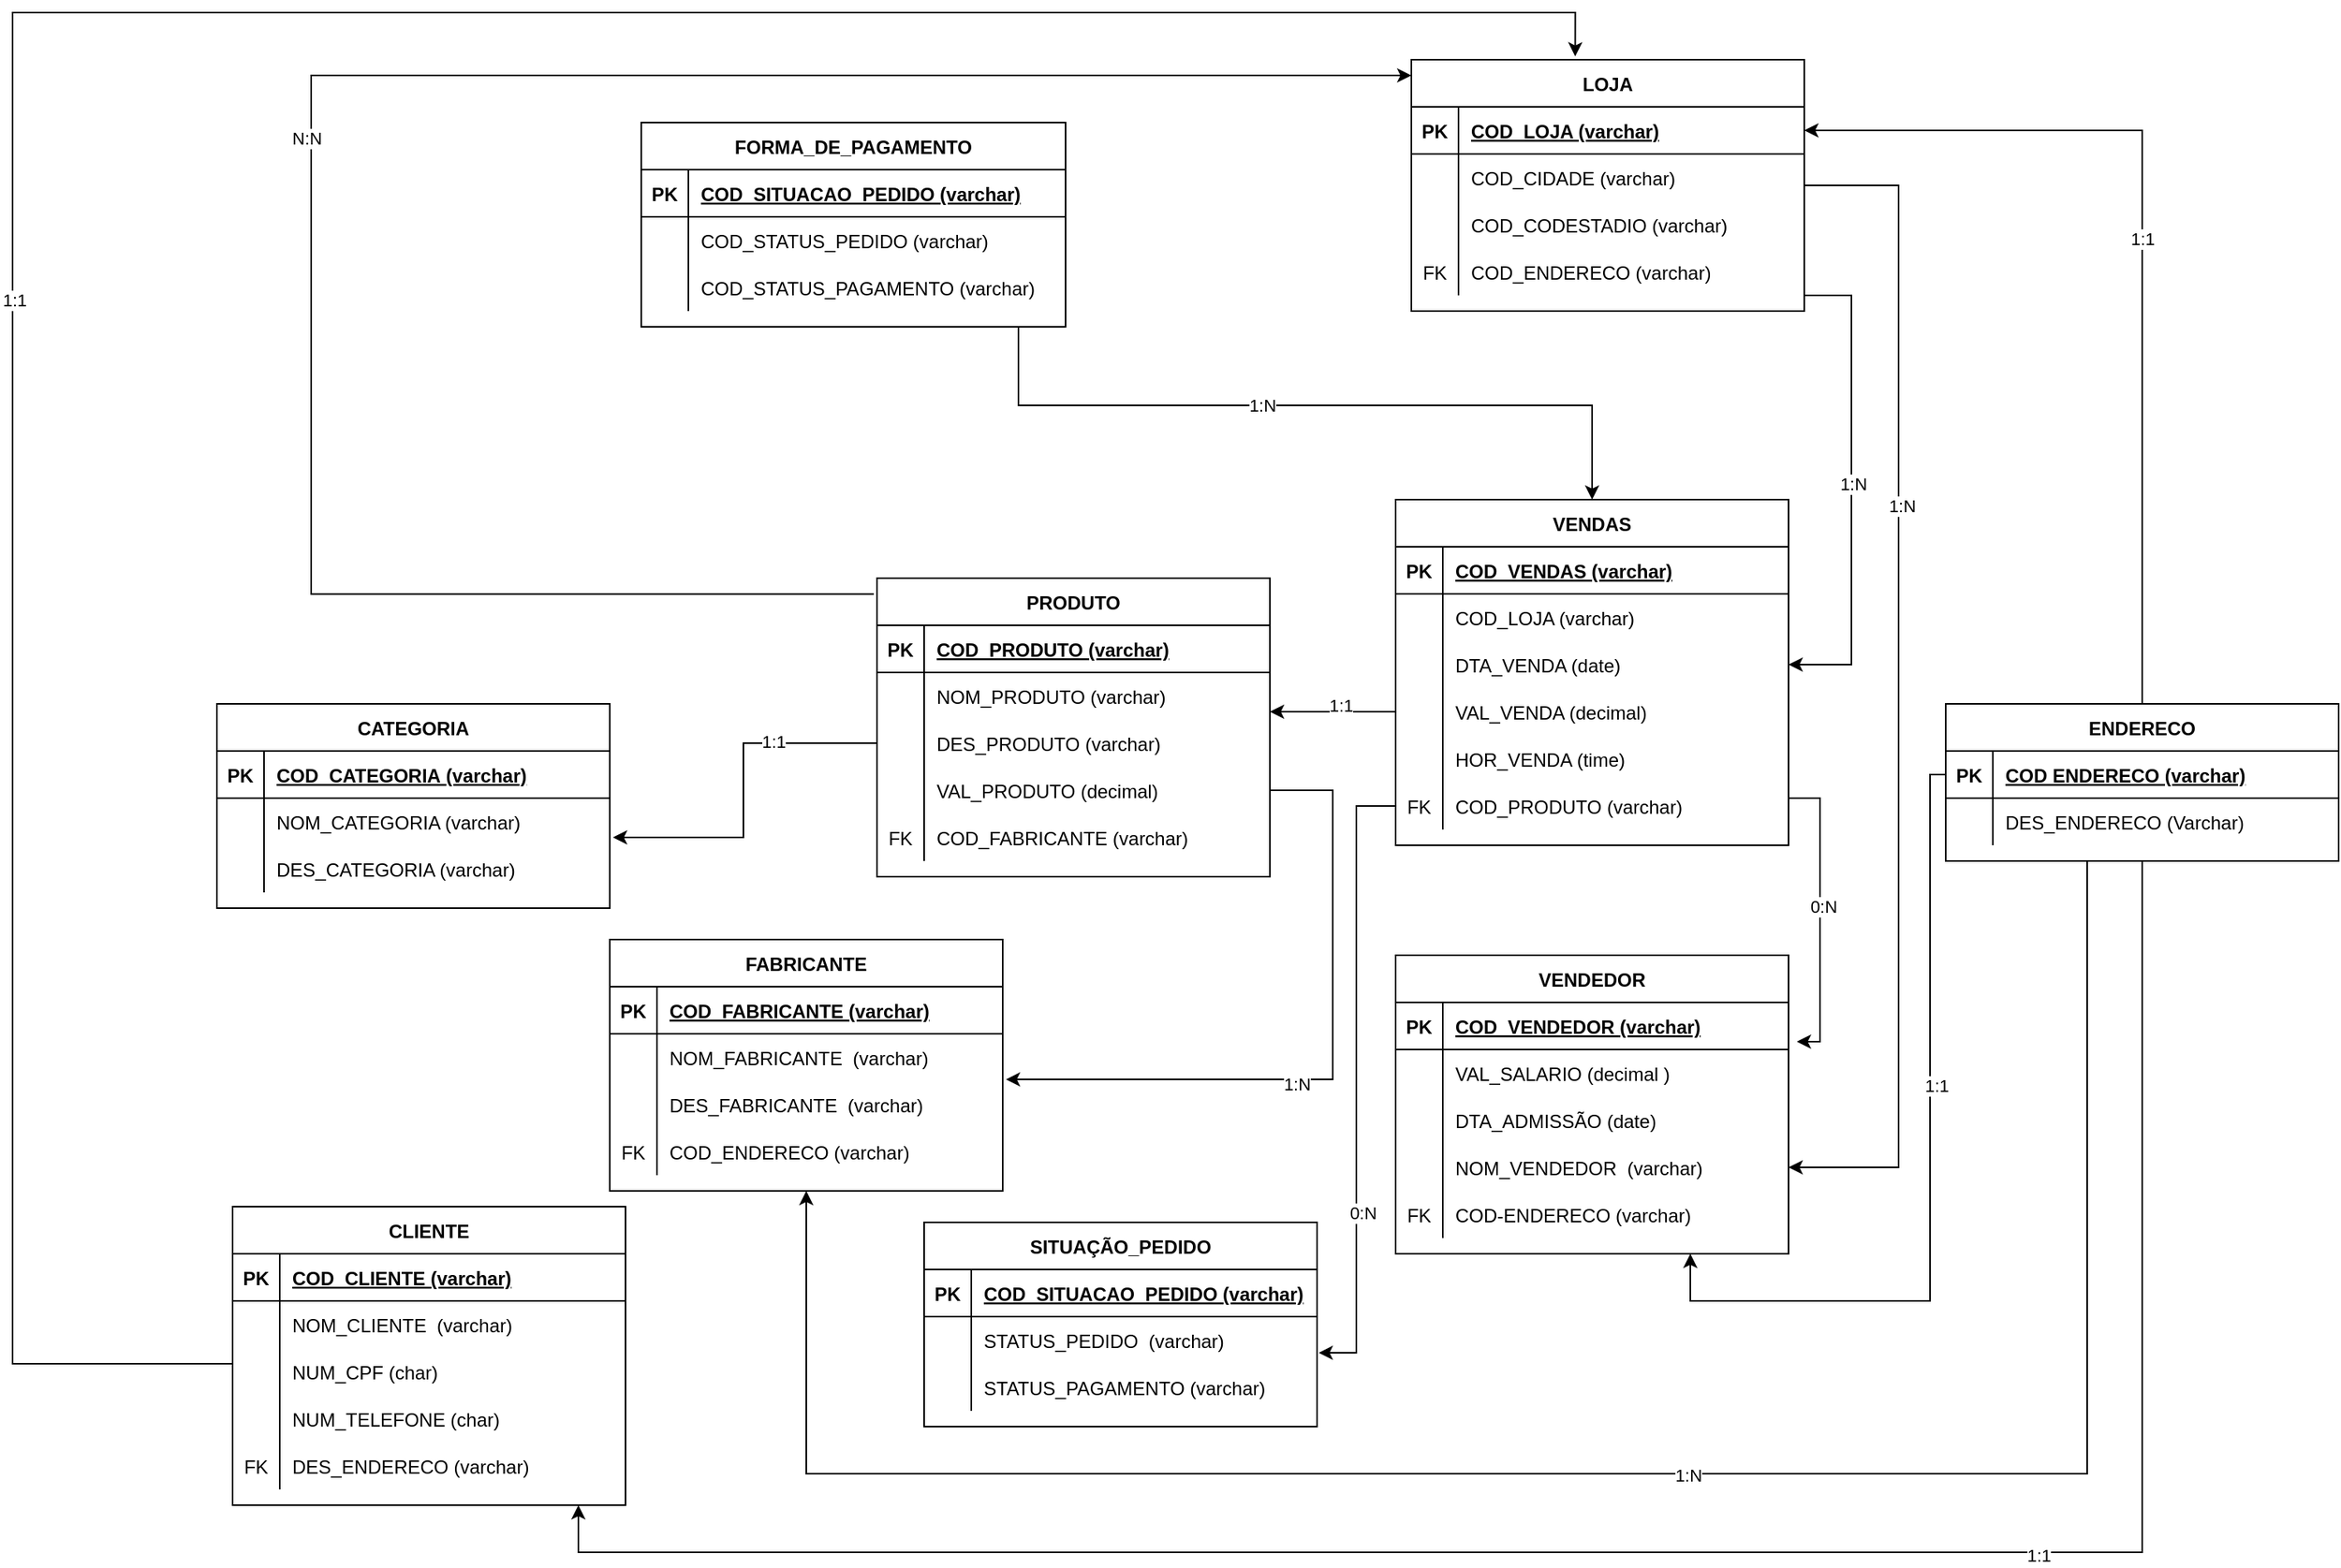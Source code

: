 <mxfile version="22.0.0" type="github">
  <diagram name="Página-1" id="IP8s__zjZR51yGOYzTR5">
    <mxGraphModel dx="2812" dy="1835" grid="1" gridSize="10" guides="1" tooltips="1" connect="1" arrows="1" fold="1" page="1" pageScale="1" pageWidth="827" pageHeight="1169" math="0" shadow="0">
      <root>
        <mxCell id="0" />
        <mxCell id="1" parent="0" />
        <mxCell id="CcySGH-5wqvDq9t2JAq3-1" value="LOJA" style="shape=table;startSize=30;container=1;collapsible=1;childLayout=tableLayout;fixedRows=1;rowLines=0;fontStyle=1;align=center;resizeLast=1;" vertex="1" parent="1">
          <mxGeometry x="450" y="120" width="250" height="160" as="geometry" />
        </mxCell>
        <mxCell id="CcySGH-5wqvDq9t2JAq3-2" value="" style="shape=partialRectangle;collapsible=0;dropTarget=0;pointerEvents=0;fillColor=none;points=[[0,0.5],[1,0.5]];portConstraint=eastwest;top=0;left=0;right=0;bottom=1;" vertex="1" parent="CcySGH-5wqvDq9t2JAq3-1">
          <mxGeometry y="30" width="250" height="30" as="geometry" />
        </mxCell>
        <mxCell id="CcySGH-5wqvDq9t2JAq3-3" value="PK" style="shape=partialRectangle;overflow=hidden;connectable=0;fillColor=none;top=0;left=0;bottom=0;right=0;fontStyle=1;" vertex="1" parent="CcySGH-5wqvDq9t2JAq3-2">
          <mxGeometry width="30" height="30" as="geometry">
            <mxRectangle width="30" height="30" as="alternateBounds" />
          </mxGeometry>
        </mxCell>
        <mxCell id="CcySGH-5wqvDq9t2JAq3-4" value="COD_LOJA (varchar)" style="shape=partialRectangle;overflow=hidden;connectable=0;fillColor=none;top=0;left=0;bottom=0;right=0;align=left;spacingLeft=6;fontStyle=5;" vertex="1" parent="CcySGH-5wqvDq9t2JAq3-2">
          <mxGeometry x="30" width="220" height="30" as="geometry">
            <mxRectangle width="220" height="30" as="alternateBounds" />
          </mxGeometry>
        </mxCell>
        <mxCell id="CcySGH-5wqvDq9t2JAq3-5" value="" style="shape=partialRectangle;collapsible=0;dropTarget=0;pointerEvents=0;fillColor=none;points=[[0,0.5],[1,0.5]];portConstraint=eastwest;top=0;left=0;right=0;bottom=0;" vertex="1" parent="CcySGH-5wqvDq9t2JAq3-1">
          <mxGeometry y="60" width="250" height="30" as="geometry" />
        </mxCell>
        <mxCell id="CcySGH-5wqvDq9t2JAq3-6" value="" style="shape=partialRectangle;overflow=hidden;connectable=0;fillColor=none;top=0;left=0;bottom=0;right=0;" vertex="1" parent="CcySGH-5wqvDq9t2JAq3-5">
          <mxGeometry width="30" height="30" as="geometry">
            <mxRectangle width="30" height="30" as="alternateBounds" />
          </mxGeometry>
        </mxCell>
        <mxCell id="CcySGH-5wqvDq9t2JAq3-7" value="COD_CIDADE (varchar)" style="shape=partialRectangle;overflow=hidden;connectable=0;fillColor=none;top=0;left=0;bottom=0;right=0;align=left;spacingLeft=6;" vertex="1" parent="CcySGH-5wqvDq9t2JAq3-5">
          <mxGeometry x="30" width="220" height="30" as="geometry">
            <mxRectangle width="220" height="30" as="alternateBounds" />
          </mxGeometry>
        </mxCell>
        <mxCell id="CcySGH-5wqvDq9t2JAq3-8" value="" style="shape=partialRectangle;collapsible=0;dropTarget=0;pointerEvents=0;fillColor=none;points=[[0,0.5],[1,0.5]];portConstraint=eastwest;top=0;left=0;right=0;bottom=0;" vertex="1" parent="CcySGH-5wqvDq9t2JAq3-1">
          <mxGeometry y="90" width="250" height="30" as="geometry" />
        </mxCell>
        <mxCell id="CcySGH-5wqvDq9t2JAq3-9" value="" style="shape=partialRectangle;overflow=hidden;connectable=0;fillColor=none;top=0;left=0;bottom=0;right=0;" vertex="1" parent="CcySGH-5wqvDq9t2JAq3-8">
          <mxGeometry width="30" height="30" as="geometry">
            <mxRectangle width="30" height="30" as="alternateBounds" />
          </mxGeometry>
        </mxCell>
        <mxCell id="CcySGH-5wqvDq9t2JAq3-10" value="COD_CODESTADIO (varchar)" style="shape=partialRectangle;overflow=hidden;connectable=0;fillColor=none;top=0;left=0;bottom=0;right=0;align=left;spacingLeft=6;" vertex="1" parent="CcySGH-5wqvDq9t2JAq3-8">
          <mxGeometry x="30" width="220" height="30" as="geometry">
            <mxRectangle width="220" height="30" as="alternateBounds" />
          </mxGeometry>
        </mxCell>
        <mxCell id="CcySGH-5wqvDq9t2JAq3-11" value="" style="shape=partialRectangle;collapsible=0;dropTarget=0;pointerEvents=0;fillColor=none;points=[[0,0.5],[1,0.5]];portConstraint=eastwest;top=0;left=0;right=0;bottom=0;" vertex="1" parent="CcySGH-5wqvDq9t2JAq3-1">
          <mxGeometry y="120" width="250" height="30" as="geometry" />
        </mxCell>
        <mxCell id="CcySGH-5wqvDq9t2JAq3-12" value="FK" style="shape=partialRectangle;overflow=hidden;connectable=0;fillColor=none;top=0;left=0;bottom=0;right=0;" vertex="1" parent="CcySGH-5wqvDq9t2JAq3-11">
          <mxGeometry width="30" height="30" as="geometry">
            <mxRectangle width="30" height="30" as="alternateBounds" />
          </mxGeometry>
        </mxCell>
        <mxCell id="CcySGH-5wqvDq9t2JAq3-13" value="COD_ENDERECO (varchar)" style="shape=partialRectangle;overflow=hidden;connectable=0;fillColor=none;top=0;left=0;bottom=0;right=0;align=left;spacingLeft=6;" vertex="1" parent="CcySGH-5wqvDq9t2JAq3-11">
          <mxGeometry x="30" width="220" height="30" as="geometry">
            <mxRectangle width="220" height="30" as="alternateBounds" />
          </mxGeometry>
        </mxCell>
        <mxCell id="CcySGH-5wqvDq9t2JAq3-14" value="VENDAS" style="shape=table;startSize=30;container=1;collapsible=1;childLayout=tableLayout;fixedRows=1;rowLines=0;fontStyle=1;align=center;resizeLast=1;" vertex="1" parent="1">
          <mxGeometry x="440" y="400" width="250" height="220" as="geometry" />
        </mxCell>
        <mxCell id="CcySGH-5wqvDq9t2JAq3-15" value="" style="shape=partialRectangle;collapsible=0;dropTarget=0;pointerEvents=0;fillColor=none;points=[[0,0.5],[1,0.5]];portConstraint=eastwest;top=0;left=0;right=0;bottom=1;" vertex="1" parent="CcySGH-5wqvDq9t2JAq3-14">
          <mxGeometry y="30" width="250" height="30" as="geometry" />
        </mxCell>
        <mxCell id="CcySGH-5wqvDq9t2JAq3-16" value="PK" style="shape=partialRectangle;overflow=hidden;connectable=0;fillColor=none;top=0;left=0;bottom=0;right=0;fontStyle=1;" vertex="1" parent="CcySGH-5wqvDq9t2JAq3-15">
          <mxGeometry width="30" height="30" as="geometry">
            <mxRectangle width="30" height="30" as="alternateBounds" />
          </mxGeometry>
        </mxCell>
        <mxCell id="CcySGH-5wqvDq9t2JAq3-17" value="COD_VENDAS (varchar)" style="shape=partialRectangle;overflow=hidden;connectable=0;fillColor=none;top=0;left=0;bottom=0;right=0;align=left;spacingLeft=6;fontStyle=5;" vertex="1" parent="CcySGH-5wqvDq9t2JAq3-15">
          <mxGeometry x="30" width="220" height="30" as="geometry">
            <mxRectangle width="220" height="30" as="alternateBounds" />
          </mxGeometry>
        </mxCell>
        <mxCell id="CcySGH-5wqvDq9t2JAq3-18" value="" style="shape=partialRectangle;collapsible=0;dropTarget=0;pointerEvents=0;fillColor=none;points=[[0,0.5],[1,0.5]];portConstraint=eastwest;top=0;left=0;right=0;bottom=0;" vertex="1" parent="CcySGH-5wqvDq9t2JAq3-14">
          <mxGeometry y="60" width="250" height="30" as="geometry" />
        </mxCell>
        <mxCell id="CcySGH-5wqvDq9t2JAq3-19" value="" style="shape=partialRectangle;overflow=hidden;connectable=0;fillColor=none;top=0;left=0;bottom=0;right=0;" vertex="1" parent="CcySGH-5wqvDq9t2JAq3-18">
          <mxGeometry width="30" height="30" as="geometry">
            <mxRectangle width="30" height="30" as="alternateBounds" />
          </mxGeometry>
        </mxCell>
        <mxCell id="CcySGH-5wqvDq9t2JAq3-20" value="COD_LOJA (varchar)" style="shape=partialRectangle;overflow=hidden;connectable=0;fillColor=none;top=0;left=0;bottom=0;right=0;align=left;spacingLeft=6;" vertex="1" parent="CcySGH-5wqvDq9t2JAq3-18">
          <mxGeometry x="30" width="220" height="30" as="geometry">
            <mxRectangle width="220" height="30" as="alternateBounds" />
          </mxGeometry>
        </mxCell>
        <mxCell id="CcySGH-5wqvDq9t2JAq3-21" value="" style="shape=partialRectangle;collapsible=0;dropTarget=0;pointerEvents=0;fillColor=none;points=[[0,0.5],[1,0.5]];portConstraint=eastwest;top=0;left=0;right=0;bottom=0;" vertex="1" parent="CcySGH-5wqvDq9t2JAq3-14">
          <mxGeometry y="90" width="250" height="30" as="geometry" />
        </mxCell>
        <mxCell id="CcySGH-5wqvDq9t2JAq3-22" value="" style="shape=partialRectangle;overflow=hidden;connectable=0;fillColor=none;top=0;left=0;bottom=0;right=0;" vertex="1" parent="CcySGH-5wqvDq9t2JAq3-21">
          <mxGeometry width="30" height="30" as="geometry">
            <mxRectangle width="30" height="30" as="alternateBounds" />
          </mxGeometry>
        </mxCell>
        <mxCell id="CcySGH-5wqvDq9t2JAq3-23" value="DTA_VENDA (date)" style="shape=partialRectangle;overflow=hidden;connectable=0;fillColor=none;top=0;left=0;bottom=0;right=0;align=left;spacingLeft=6;" vertex="1" parent="CcySGH-5wqvDq9t2JAq3-21">
          <mxGeometry x="30" width="220" height="30" as="geometry">
            <mxRectangle width="220" height="30" as="alternateBounds" />
          </mxGeometry>
        </mxCell>
        <mxCell id="CcySGH-5wqvDq9t2JAq3-24" value="" style="shape=partialRectangle;collapsible=0;dropTarget=0;pointerEvents=0;fillColor=none;points=[[0,0.5],[1,0.5]];portConstraint=eastwest;top=0;left=0;right=0;bottom=0;" vertex="1" parent="CcySGH-5wqvDq9t2JAq3-14">
          <mxGeometry y="120" width="250" height="30" as="geometry" />
        </mxCell>
        <mxCell id="CcySGH-5wqvDq9t2JAq3-25" value="" style="shape=partialRectangle;overflow=hidden;connectable=0;fillColor=none;top=0;left=0;bottom=0;right=0;" vertex="1" parent="CcySGH-5wqvDq9t2JAq3-24">
          <mxGeometry width="30" height="30" as="geometry">
            <mxRectangle width="30" height="30" as="alternateBounds" />
          </mxGeometry>
        </mxCell>
        <mxCell id="CcySGH-5wqvDq9t2JAq3-26" value="VAL_VENDA (decimal)" style="shape=partialRectangle;overflow=hidden;connectable=0;fillColor=none;top=0;left=0;bottom=0;right=0;align=left;spacingLeft=6;" vertex="1" parent="CcySGH-5wqvDq9t2JAq3-24">
          <mxGeometry x="30" width="220" height="30" as="geometry">
            <mxRectangle width="220" height="30" as="alternateBounds" />
          </mxGeometry>
        </mxCell>
        <mxCell id="CcySGH-5wqvDq9t2JAq3-27" value="" style="shape=partialRectangle;collapsible=0;dropTarget=0;pointerEvents=0;fillColor=none;points=[[0,0.5],[1,0.5]];portConstraint=eastwest;top=0;left=0;right=0;bottom=0;" vertex="1" parent="CcySGH-5wqvDq9t2JAq3-14">
          <mxGeometry y="150" width="250" height="30" as="geometry" />
        </mxCell>
        <mxCell id="CcySGH-5wqvDq9t2JAq3-28" value="" style="shape=partialRectangle;overflow=hidden;connectable=0;fillColor=none;top=0;left=0;bottom=0;right=0;" vertex="1" parent="CcySGH-5wqvDq9t2JAq3-27">
          <mxGeometry width="30" height="30" as="geometry">
            <mxRectangle width="30" height="30" as="alternateBounds" />
          </mxGeometry>
        </mxCell>
        <mxCell id="CcySGH-5wqvDq9t2JAq3-29" value="HOR_VENDA (time)" style="shape=partialRectangle;overflow=hidden;connectable=0;fillColor=none;top=0;left=0;bottom=0;right=0;align=left;spacingLeft=6;" vertex="1" parent="CcySGH-5wqvDq9t2JAq3-27">
          <mxGeometry x="30" width="220" height="30" as="geometry">
            <mxRectangle width="220" height="30" as="alternateBounds" />
          </mxGeometry>
        </mxCell>
        <mxCell id="CcySGH-5wqvDq9t2JAq3-30" value="" style="shape=partialRectangle;collapsible=0;dropTarget=0;pointerEvents=0;fillColor=none;points=[[0,0.5],[1,0.5]];portConstraint=eastwest;top=0;left=0;right=0;bottom=0;" vertex="1" parent="CcySGH-5wqvDq9t2JAq3-14">
          <mxGeometry y="180" width="250" height="30" as="geometry" />
        </mxCell>
        <mxCell id="CcySGH-5wqvDq9t2JAq3-31" value="FK" style="shape=partialRectangle;overflow=hidden;connectable=0;fillColor=none;top=0;left=0;bottom=0;right=0;" vertex="1" parent="CcySGH-5wqvDq9t2JAq3-30">
          <mxGeometry width="30" height="30" as="geometry">
            <mxRectangle width="30" height="30" as="alternateBounds" />
          </mxGeometry>
        </mxCell>
        <mxCell id="CcySGH-5wqvDq9t2JAq3-32" value="COD_PRODUTO (varchar)" style="shape=partialRectangle;overflow=hidden;connectable=0;fillColor=none;top=0;left=0;bottom=0;right=0;align=left;spacingLeft=6;" vertex="1" parent="CcySGH-5wqvDq9t2JAq3-30">
          <mxGeometry x="30" width="220" height="30" as="geometry">
            <mxRectangle width="220" height="30" as="alternateBounds" />
          </mxGeometry>
        </mxCell>
        <mxCell id="CcySGH-5wqvDq9t2JAq3-33" value="VENDEDOR" style="shape=table;startSize=30;container=1;collapsible=1;childLayout=tableLayout;fixedRows=1;rowLines=0;fontStyle=1;align=center;resizeLast=1;" vertex="1" parent="1">
          <mxGeometry x="440" y="690" width="250" height="190" as="geometry" />
        </mxCell>
        <mxCell id="CcySGH-5wqvDq9t2JAq3-34" value="" style="shape=partialRectangle;collapsible=0;dropTarget=0;pointerEvents=0;fillColor=none;points=[[0,0.5],[1,0.5]];portConstraint=eastwest;top=0;left=0;right=0;bottom=1;" vertex="1" parent="CcySGH-5wqvDq9t2JAq3-33">
          <mxGeometry y="30" width="250" height="30" as="geometry" />
        </mxCell>
        <mxCell id="CcySGH-5wqvDq9t2JAq3-35" value="PK" style="shape=partialRectangle;overflow=hidden;connectable=0;fillColor=none;top=0;left=0;bottom=0;right=0;fontStyle=1;" vertex="1" parent="CcySGH-5wqvDq9t2JAq3-34">
          <mxGeometry width="30" height="30" as="geometry">
            <mxRectangle width="30" height="30" as="alternateBounds" />
          </mxGeometry>
        </mxCell>
        <mxCell id="CcySGH-5wqvDq9t2JAq3-36" value="COD_VENDEDOR (varchar)" style="shape=partialRectangle;overflow=hidden;connectable=0;fillColor=none;top=0;left=0;bottom=0;right=0;align=left;spacingLeft=6;fontStyle=5;" vertex="1" parent="CcySGH-5wqvDq9t2JAq3-34">
          <mxGeometry x="30" width="220" height="30" as="geometry">
            <mxRectangle width="220" height="30" as="alternateBounds" />
          </mxGeometry>
        </mxCell>
        <mxCell id="CcySGH-5wqvDq9t2JAq3-37" value="" style="shape=partialRectangle;collapsible=0;dropTarget=0;pointerEvents=0;fillColor=none;points=[[0,0.5],[1,0.5]];portConstraint=eastwest;top=0;left=0;right=0;bottom=0;" vertex="1" parent="CcySGH-5wqvDq9t2JAq3-33">
          <mxGeometry y="60" width="250" height="30" as="geometry" />
        </mxCell>
        <mxCell id="CcySGH-5wqvDq9t2JAq3-38" value="" style="shape=partialRectangle;overflow=hidden;connectable=0;fillColor=none;top=0;left=0;bottom=0;right=0;" vertex="1" parent="CcySGH-5wqvDq9t2JAq3-37">
          <mxGeometry width="30" height="30" as="geometry">
            <mxRectangle width="30" height="30" as="alternateBounds" />
          </mxGeometry>
        </mxCell>
        <mxCell id="CcySGH-5wqvDq9t2JAq3-39" value="VAL_SALARIO (decimal )" style="shape=partialRectangle;overflow=hidden;connectable=0;fillColor=none;top=0;left=0;bottom=0;right=0;align=left;spacingLeft=6;" vertex="1" parent="CcySGH-5wqvDq9t2JAq3-37">
          <mxGeometry x="30" width="220" height="30" as="geometry">
            <mxRectangle width="220" height="30" as="alternateBounds" />
          </mxGeometry>
        </mxCell>
        <mxCell id="CcySGH-5wqvDq9t2JAq3-40" value="" style="shape=partialRectangle;collapsible=0;dropTarget=0;pointerEvents=0;fillColor=none;points=[[0,0.5],[1,0.5]];portConstraint=eastwest;top=0;left=0;right=0;bottom=0;" vertex="1" parent="CcySGH-5wqvDq9t2JAq3-33">
          <mxGeometry y="90" width="250" height="30" as="geometry" />
        </mxCell>
        <mxCell id="CcySGH-5wqvDq9t2JAq3-41" value="" style="shape=partialRectangle;overflow=hidden;connectable=0;fillColor=none;top=0;left=0;bottom=0;right=0;" vertex="1" parent="CcySGH-5wqvDq9t2JAq3-40">
          <mxGeometry width="30" height="30" as="geometry">
            <mxRectangle width="30" height="30" as="alternateBounds" />
          </mxGeometry>
        </mxCell>
        <mxCell id="CcySGH-5wqvDq9t2JAq3-42" value="DTA_ADMISSÃO (date)" style="shape=partialRectangle;overflow=hidden;connectable=0;fillColor=none;top=0;left=0;bottom=0;right=0;align=left;spacingLeft=6;" vertex="1" parent="CcySGH-5wqvDq9t2JAq3-40">
          <mxGeometry x="30" width="220" height="30" as="geometry">
            <mxRectangle width="220" height="30" as="alternateBounds" />
          </mxGeometry>
        </mxCell>
        <mxCell id="CcySGH-5wqvDq9t2JAq3-43" value="" style="shape=partialRectangle;collapsible=0;dropTarget=0;pointerEvents=0;fillColor=none;points=[[0,0.5],[1,0.5]];portConstraint=eastwest;top=0;left=0;right=0;bottom=0;" vertex="1" parent="CcySGH-5wqvDq9t2JAq3-33">
          <mxGeometry y="120" width="250" height="30" as="geometry" />
        </mxCell>
        <mxCell id="CcySGH-5wqvDq9t2JAq3-44" value="" style="shape=partialRectangle;overflow=hidden;connectable=0;fillColor=none;top=0;left=0;bottom=0;right=0;" vertex="1" parent="CcySGH-5wqvDq9t2JAq3-43">
          <mxGeometry width="30" height="30" as="geometry">
            <mxRectangle width="30" height="30" as="alternateBounds" />
          </mxGeometry>
        </mxCell>
        <mxCell id="CcySGH-5wqvDq9t2JAq3-45" value="NOM_VENDEDOR  (varchar)" style="shape=partialRectangle;overflow=hidden;connectable=0;fillColor=none;top=0;left=0;bottom=0;right=0;align=left;spacingLeft=6;" vertex="1" parent="CcySGH-5wqvDq9t2JAq3-43">
          <mxGeometry x="30" width="220" height="30" as="geometry">
            <mxRectangle width="220" height="30" as="alternateBounds" />
          </mxGeometry>
        </mxCell>
        <mxCell id="CcySGH-5wqvDq9t2JAq3-46" value="" style="shape=partialRectangle;collapsible=0;dropTarget=0;pointerEvents=0;fillColor=none;points=[[0,0.5],[1,0.5]];portConstraint=eastwest;top=0;left=0;right=0;bottom=0;" vertex="1" parent="CcySGH-5wqvDq9t2JAq3-33">
          <mxGeometry y="150" width="250" height="30" as="geometry" />
        </mxCell>
        <mxCell id="CcySGH-5wqvDq9t2JAq3-47" value="FK" style="shape=partialRectangle;overflow=hidden;connectable=0;fillColor=none;top=0;left=0;bottom=0;right=0;" vertex="1" parent="CcySGH-5wqvDq9t2JAq3-46">
          <mxGeometry width="30" height="30" as="geometry">
            <mxRectangle width="30" height="30" as="alternateBounds" />
          </mxGeometry>
        </mxCell>
        <mxCell id="CcySGH-5wqvDq9t2JAq3-48" value="COD-ENDERECO (varchar)" style="shape=partialRectangle;overflow=hidden;connectable=0;fillColor=none;top=0;left=0;bottom=0;right=0;align=left;spacingLeft=6;" vertex="1" parent="CcySGH-5wqvDq9t2JAq3-46">
          <mxGeometry x="30" width="220" height="30" as="geometry">
            <mxRectangle width="220" height="30" as="alternateBounds" />
          </mxGeometry>
        </mxCell>
        <mxCell id="CcySGH-5wqvDq9t2JAq3-49" style="edgeStyle=orthogonalEdgeStyle;rounded=0;orthogonalLoop=1;jettySize=auto;html=1;entryX=0;entryY=0.5;entryDx=0;entryDy=0;exitX=-0.008;exitY=0.053;exitDx=0;exitDy=0;exitPerimeter=0;" edge="1" parent="1" source="CcySGH-5wqvDq9t2JAq3-51">
          <mxGeometry relative="1" as="geometry">
            <mxPoint x="450" y="130" as="targetPoint" />
            <Array as="points">
              <mxPoint x="-250" y="460" />
              <mxPoint x="-250" y="130" />
            </Array>
            <mxPoint x="97.5" y="415" as="sourcePoint" />
          </mxGeometry>
        </mxCell>
        <mxCell id="CcySGH-5wqvDq9t2JAq3-50" value="N:N" style="edgeLabel;html=1;align=center;verticalAlign=middle;resizable=0;points=[];" connectable="0" vertex="1" parent="CcySGH-5wqvDq9t2JAq3-49">
          <mxGeometry x="-0.066" y="3" relative="1" as="geometry">
            <mxPoint as="offset" />
          </mxGeometry>
        </mxCell>
        <mxCell id="CcySGH-5wqvDq9t2JAq3-51" value="PRODUTO" style="shape=table;startSize=30;container=1;collapsible=1;childLayout=tableLayout;fixedRows=1;rowLines=0;fontStyle=1;align=center;resizeLast=1;" vertex="1" parent="1">
          <mxGeometry x="110" y="450" width="250" height="190" as="geometry" />
        </mxCell>
        <mxCell id="CcySGH-5wqvDq9t2JAq3-52" value="" style="shape=partialRectangle;collapsible=0;dropTarget=0;pointerEvents=0;fillColor=none;points=[[0,0.5],[1,0.5]];portConstraint=eastwest;top=0;left=0;right=0;bottom=1;" vertex="1" parent="CcySGH-5wqvDq9t2JAq3-51">
          <mxGeometry y="30" width="250" height="30" as="geometry" />
        </mxCell>
        <mxCell id="CcySGH-5wqvDq9t2JAq3-53" value="PK" style="shape=partialRectangle;overflow=hidden;connectable=0;fillColor=none;top=0;left=0;bottom=0;right=0;fontStyle=1;" vertex="1" parent="CcySGH-5wqvDq9t2JAq3-52">
          <mxGeometry width="30" height="30" as="geometry">
            <mxRectangle width="30" height="30" as="alternateBounds" />
          </mxGeometry>
        </mxCell>
        <mxCell id="CcySGH-5wqvDq9t2JAq3-54" value="COD_PRODUTO (varchar)" style="shape=partialRectangle;overflow=hidden;connectable=0;fillColor=none;top=0;left=0;bottom=0;right=0;align=left;spacingLeft=6;fontStyle=5;" vertex="1" parent="CcySGH-5wqvDq9t2JAq3-52">
          <mxGeometry x="30" width="220" height="30" as="geometry">
            <mxRectangle width="220" height="30" as="alternateBounds" />
          </mxGeometry>
        </mxCell>
        <mxCell id="CcySGH-5wqvDq9t2JAq3-55" value="" style="shape=partialRectangle;collapsible=0;dropTarget=0;pointerEvents=0;fillColor=none;points=[[0,0.5],[1,0.5]];portConstraint=eastwest;top=0;left=0;right=0;bottom=0;" vertex="1" parent="CcySGH-5wqvDq9t2JAq3-51">
          <mxGeometry y="60" width="250" height="30" as="geometry" />
        </mxCell>
        <mxCell id="CcySGH-5wqvDq9t2JAq3-56" value="" style="shape=partialRectangle;overflow=hidden;connectable=0;fillColor=none;top=0;left=0;bottom=0;right=0;" vertex="1" parent="CcySGH-5wqvDq9t2JAq3-55">
          <mxGeometry width="30" height="30" as="geometry">
            <mxRectangle width="30" height="30" as="alternateBounds" />
          </mxGeometry>
        </mxCell>
        <mxCell id="CcySGH-5wqvDq9t2JAq3-57" value="NOM_PRODUTO (varchar)" style="shape=partialRectangle;overflow=hidden;connectable=0;fillColor=none;top=0;left=0;bottom=0;right=0;align=left;spacingLeft=6;" vertex="1" parent="CcySGH-5wqvDq9t2JAq3-55">
          <mxGeometry x="30" width="220" height="30" as="geometry">
            <mxRectangle width="220" height="30" as="alternateBounds" />
          </mxGeometry>
        </mxCell>
        <mxCell id="CcySGH-5wqvDq9t2JAq3-58" value="" style="shape=partialRectangle;collapsible=0;dropTarget=0;pointerEvents=0;fillColor=none;points=[[0,0.5],[1,0.5]];portConstraint=eastwest;top=0;left=0;right=0;bottom=0;" vertex="1" parent="CcySGH-5wqvDq9t2JAq3-51">
          <mxGeometry y="90" width="250" height="30" as="geometry" />
        </mxCell>
        <mxCell id="CcySGH-5wqvDq9t2JAq3-59" value="" style="shape=partialRectangle;overflow=hidden;connectable=0;fillColor=none;top=0;left=0;bottom=0;right=0;" vertex="1" parent="CcySGH-5wqvDq9t2JAq3-58">
          <mxGeometry width="30" height="30" as="geometry">
            <mxRectangle width="30" height="30" as="alternateBounds" />
          </mxGeometry>
        </mxCell>
        <mxCell id="CcySGH-5wqvDq9t2JAq3-60" value="DES_PRODUTO (varchar)" style="shape=partialRectangle;overflow=hidden;connectable=0;fillColor=none;top=0;left=0;bottom=0;right=0;align=left;spacingLeft=6;" vertex="1" parent="CcySGH-5wqvDq9t2JAq3-58">
          <mxGeometry x="30" width="220" height="30" as="geometry">
            <mxRectangle width="220" height="30" as="alternateBounds" />
          </mxGeometry>
        </mxCell>
        <mxCell id="CcySGH-5wqvDq9t2JAq3-61" value="" style="shape=partialRectangle;collapsible=0;dropTarget=0;pointerEvents=0;fillColor=none;points=[[0,0.5],[1,0.5]];portConstraint=eastwest;top=0;left=0;right=0;bottom=0;" vertex="1" parent="CcySGH-5wqvDq9t2JAq3-51">
          <mxGeometry y="120" width="250" height="30" as="geometry" />
        </mxCell>
        <mxCell id="CcySGH-5wqvDq9t2JAq3-62" value="" style="shape=partialRectangle;overflow=hidden;connectable=0;fillColor=none;top=0;left=0;bottom=0;right=0;" vertex="1" parent="CcySGH-5wqvDq9t2JAq3-61">
          <mxGeometry width="30" height="30" as="geometry">
            <mxRectangle width="30" height="30" as="alternateBounds" />
          </mxGeometry>
        </mxCell>
        <mxCell id="CcySGH-5wqvDq9t2JAq3-63" value="VAL_PRODUTO (decimal)" style="shape=partialRectangle;overflow=hidden;connectable=0;fillColor=none;top=0;left=0;bottom=0;right=0;align=left;spacingLeft=6;" vertex="1" parent="CcySGH-5wqvDq9t2JAq3-61">
          <mxGeometry x="30" width="220" height="30" as="geometry">
            <mxRectangle width="220" height="30" as="alternateBounds" />
          </mxGeometry>
        </mxCell>
        <mxCell id="CcySGH-5wqvDq9t2JAq3-64" value="" style="shape=partialRectangle;collapsible=0;dropTarget=0;pointerEvents=0;fillColor=none;points=[[0,0.5],[1,0.5]];portConstraint=eastwest;top=0;left=0;right=0;bottom=0;" vertex="1" parent="CcySGH-5wqvDq9t2JAq3-51">
          <mxGeometry y="150" width="250" height="30" as="geometry" />
        </mxCell>
        <mxCell id="CcySGH-5wqvDq9t2JAq3-65" value="FK" style="shape=partialRectangle;overflow=hidden;connectable=0;fillColor=none;top=0;left=0;bottom=0;right=0;" vertex="1" parent="CcySGH-5wqvDq9t2JAq3-64">
          <mxGeometry width="30" height="30" as="geometry">
            <mxRectangle width="30" height="30" as="alternateBounds" />
          </mxGeometry>
        </mxCell>
        <mxCell id="CcySGH-5wqvDq9t2JAq3-66" value="COD_FABRICANTE (varchar)" style="shape=partialRectangle;overflow=hidden;connectable=0;fillColor=none;top=0;left=0;bottom=0;right=0;align=left;spacingLeft=6;" vertex="1" parent="CcySGH-5wqvDq9t2JAq3-64">
          <mxGeometry x="30" width="220" height="30" as="geometry">
            <mxRectangle width="220" height="30" as="alternateBounds" />
          </mxGeometry>
        </mxCell>
        <mxCell id="CcySGH-5wqvDq9t2JAq3-67" value="FABRICANTE" style="shape=table;startSize=30;container=1;collapsible=1;childLayout=tableLayout;fixedRows=1;rowLines=0;fontStyle=1;align=center;resizeLast=1;" vertex="1" parent="1">
          <mxGeometry x="-60" y="680" width="250" height="160" as="geometry" />
        </mxCell>
        <mxCell id="CcySGH-5wqvDq9t2JAq3-68" value="" style="shape=partialRectangle;collapsible=0;dropTarget=0;pointerEvents=0;fillColor=none;points=[[0,0.5],[1,0.5]];portConstraint=eastwest;top=0;left=0;right=0;bottom=1;" vertex="1" parent="CcySGH-5wqvDq9t2JAq3-67">
          <mxGeometry y="30" width="250" height="30" as="geometry" />
        </mxCell>
        <mxCell id="CcySGH-5wqvDq9t2JAq3-69" value="PK" style="shape=partialRectangle;overflow=hidden;connectable=0;fillColor=none;top=0;left=0;bottom=0;right=0;fontStyle=1;" vertex="1" parent="CcySGH-5wqvDq9t2JAq3-68">
          <mxGeometry width="30" height="30" as="geometry">
            <mxRectangle width="30" height="30" as="alternateBounds" />
          </mxGeometry>
        </mxCell>
        <mxCell id="CcySGH-5wqvDq9t2JAq3-70" value="COD_FABRICANTE (varchar)" style="shape=partialRectangle;overflow=hidden;connectable=0;fillColor=none;top=0;left=0;bottom=0;right=0;align=left;spacingLeft=6;fontStyle=5;" vertex="1" parent="CcySGH-5wqvDq9t2JAq3-68">
          <mxGeometry x="30" width="220" height="30" as="geometry">
            <mxRectangle width="220" height="30" as="alternateBounds" />
          </mxGeometry>
        </mxCell>
        <mxCell id="CcySGH-5wqvDq9t2JAq3-71" value="" style="shape=partialRectangle;collapsible=0;dropTarget=0;pointerEvents=0;fillColor=none;points=[[0,0.5],[1,0.5]];portConstraint=eastwest;top=0;left=0;right=0;bottom=0;" vertex="1" parent="CcySGH-5wqvDq9t2JAq3-67">
          <mxGeometry y="60" width="250" height="30" as="geometry" />
        </mxCell>
        <mxCell id="CcySGH-5wqvDq9t2JAq3-72" value="" style="shape=partialRectangle;overflow=hidden;connectable=0;fillColor=none;top=0;left=0;bottom=0;right=0;" vertex="1" parent="CcySGH-5wqvDq9t2JAq3-71">
          <mxGeometry width="30" height="30" as="geometry">
            <mxRectangle width="30" height="30" as="alternateBounds" />
          </mxGeometry>
        </mxCell>
        <mxCell id="CcySGH-5wqvDq9t2JAq3-73" value="NOM_FABRICANTE  (varchar)" style="shape=partialRectangle;overflow=hidden;connectable=0;fillColor=none;top=0;left=0;bottom=0;right=0;align=left;spacingLeft=6;" vertex="1" parent="CcySGH-5wqvDq9t2JAq3-71">
          <mxGeometry x="30" width="220" height="30" as="geometry">
            <mxRectangle width="220" height="30" as="alternateBounds" />
          </mxGeometry>
        </mxCell>
        <mxCell id="CcySGH-5wqvDq9t2JAq3-74" value="" style="shape=partialRectangle;collapsible=0;dropTarget=0;pointerEvents=0;fillColor=none;points=[[0,0.5],[1,0.5]];portConstraint=eastwest;top=0;left=0;right=0;bottom=0;" vertex="1" parent="CcySGH-5wqvDq9t2JAq3-67">
          <mxGeometry y="90" width="250" height="30" as="geometry" />
        </mxCell>
        <mxCell id="CcySGH-5wqvDq9t2JAq3-75" value="" style="shape=partialRectangle;overflow=hidden;connectable=0;fillColor=none;top=0;left=0;bottom=0;right=0;" vertex="1" parent="CcySGH-5wqvDq9t2JAq3-74">
          <mxGeometry width="30" height="30" as="geometry">
            <mxRectangle width="30" height="30" as="alternateBounds" />
          </mxGeometry>
        </mxCell>
        <mxCell id="CcySGH-5wqvDq9t2JAq3-76" value="DES_FABRICANTE  (varchar)" style="shape=partialRectangle;overflow=hidden;connectable=0;fillColor=none;top=0;left=0;bottom=0;right=0;align=left;spacingLeft=6;" vertex="1" parent="CcySGH-5wqvDq9t2JAq3-74">
          <mxGeometry x="30" width="220" height="30" as="geometry">
            <mxRectangle width="220" height="30" as="alternateBounds" />
          </mxGeometry>
        </mxCell>
        <mxCell id="CcySGH-5wqvDq9t2JAq3-77" value="" style="shape=partialRectangle;collapsible=0;dropTarget=0;pointerEvents=0;fillColor=none;points=[[0,0.5],[1,0.5]];portConstraint=eastwest;top=0;left=0;right=0;bottom=0;" vertex="1" parent="CcySGH-5wqvDq9t2JAq3-67">
          <mxGeometry y="120" width="250" height="30" as="geometry" />
        </mxCell>
        <mxCell id="CcySGH-5wqvDq9t2JAq3-78" value="FK" style="shape=partialRectangle;overflow=hidden;connectable=0;fillColor=none;top=0;left=0;bottom=0;right=0;" vertex="1" parent="CcySGH-5wqvDq9t2JAq3-77">
          <mxGeometry width="30" height="30" as="geometry">
            <mxRectangle width="30" height="30" as="alternateBounds" />
          </mxGeometry>
        </mxCell>
        <mxCell id="CcySGH-5wqvDq9t2JAq3-79" value="COD_ENDERECO (varchar)" style="shape=partialRectangle;overflow=hidden;connectable=0;fillColor=none;top=0;left=0;bottom=0;right=0;align=left;spacingLeft=6;" vertex="1" parent="CcySGH-5wqvDq9t2JAq3-77">
          <mxGeometry x="30" width="220" height="30" as="geometry">
            <mxRectangle width="220" height="30" as="alternateBounds" />
          </mxGeometry>
        </mxCell>
        <mxCell id="CcySGH-5wqvDq9t2JAq3-80" value="CATEGORIA" style="shape=table;startSize=30;container=1;collapsible=1;childLayout=tableLayout;fixedRows=1;rowLines=0;fontStyle=1;align=center;resizeLast=1;" vertex="1" parent="1">
          <mxGeometry x="-310" y="530" width="250" height="130" as="geometry" />
        </mxCell>
        <mxCell id="CcySGH-5wqvDq9t2JAq3-81" value="" style="shape=partialRectangle;collapsible=0;dropTarget=0;pointerEvents=0;fillColor=none;points=[[0,0.5],[1,0.5]];portConstraint=eastwest;top=0;left=0;right=0;bottom=1;" vertex="1" parent="CcySGH-5wqvDq9t2JAq3-80">
          <mxGeometry y="30" width="250" height="30" as="geometry" />
        </mxCell>
        <mxCell id="CcySGH-5wqvDq9t2JAq3-82" value="PK" style="shape=partialRectangle;overflow=hidden;connectable=0;fillColor=none;top=0;left=0;bottom=0;right=0;fontStyle=1;" vertex="1" parent="CcySGH-5wqvDq9t2JAq3-81">
          <mxGeometry width="30" height="30" as="geometry">
            <mxRectangle width="30" height="30" as="alternateBounds" />
          </mxGeometry>
        </mxCell>
        <mxCell id="CcySGH-5wqvDq9t2JAq3-83" value="COD_CATEGORIA (varchar)" style="shape=partialRectangle;overflow=hidden;connectable=0;fillColor=none;top=0;left=0;bottom=0;right=0;align=left;spacingLeft=6;fontStyle=5;" vertex="1" parent="CcySGH-5wqvDq9t2JAq3-81">
          <mxGeometry x="30" width="220" height="30" as="geometry">
            <mxRectangle width="220" height="30" as="alternateBounds" />
          </mxGeometry>
        </mxCell>
        <mxCell id="CcySGH-5wqvDq9t2JAq3-84" value="" style="shape=partialRectangle;collapsible=0;dropTarget=0;pointerEvents=0;fillColor=none;points=[[0,0.5],[1,0.5]];portConstraint=eastwest;top=0;left=0;right=0;bottom=0;" vertex="1" parent="CcySGH-5wqvDq9t2JAq3-80">
          <mxGeometry y="60" width="250" height="30" as="geometry" />
        </mxCell>
        <mxCell id="CcySGH-5wqvDq9t2JAq3-85" value="" style="shape=partialRectangle;overflow=hidden;connectable=0;fillColor=none;top=0;left=0;bottom=0;right=0;" vertex="1" parent="CcySGH-5wqvDq9t2JAq3-84">
          <mxGeometry width="30" height="30" as="geometry">
            <mxRectangle width="30" height="30" as="alternateBounds" />
          </mxGeometry>
        </mxCell>
        <mxCell id="CcySGH-5wqvDq9t2JAq3-86" value="NOM_CATEGORIA (varchar)" style="shape=partialRectangle;overflow=hidden;connectable=0;fillColor=none;top=0;left=0;bottom=0;right=0;align=left;spacingLeft=6;" vertex="1" parent="CcySGH-5wqvDq9t2JAq3-84">
          <mxGeometry x="30" width="220" height="30" as="geometry">
            <mxRectangle width="220" height="30" as="alternateBounds" />
          </mxGeometry>
        </mxCell>
        <mxCell id="CcySGH-5wqvDq9t2JAq3-87" value="" style="shape=partialRectangle;collapsible=0;dropTarget=0;pointerEvents=0;fillColor=none;points=[[0,0.5],[1,0.5]];portConstraint=eastwest;top=0;left=0;right=0;bottom=0;" vertex="1" parent="CcySGH-5wqvDq9t2JAq3-80">
          <mxGeometry y="90" width="250" height="30" as="geometry" />
        </mxCell>
        <mxCell id="CcySGH-5wqvDq9t2JAq3-88" value="" style="shape=partialRectangle;overflow=hidden;connectable=0;fillColor=none;top=0;left=0;bottom=0;right=0;" vertex="1" parent="CcySGH-5wqvDq9t2JAq3-87">
          <mxGeometry width="30" height="30" as="geometry">
            <mxRectangle width="30" height="30" as="alternateBounds" />
          </mxGeometry>
        </mxCell>
        <mxCell id="CcySGH-5wqvDq9t2JAq3-89" value="DES_CATEGORIA (varchar)" style="shape=partialRectangle;overflow=hidden;connectable=0;fillColor=none;top=0;left=0;bottom=0;right=0;align=left;spacingLeft=6;" vertex="1" parent="CcySGH-5wqvDq9t2JAq3-87">
          <mxGeometry x="30" width="220" height="30" as="geometry">
            <mxRectangle width="220" height="30" as="alternateBounds" />
          </mxGeometry>
        </mxCell>
        <mxCell id="CcySGH-5wqvDq9t2JAq3-90" value="CLIENTE" style="shape=table;startSize=30;container=1;collapsible=1;childLayout=tableLayout;fixedRows=1;rowLines=0;fontStyle=1;align=center;resizeLast=1;" vertex="1" parent="1">
          <mxGeometry x="-300" y="850" width="250" height="190" as="geometry" />
        </mxCell>
        <mxCell id="CcySGH-5wqvDq9t2JAq3-91" value="" style="shape=partialRectangle;collapsible=0;dropTarget=0;pointerEvents=0;fillColor=none;points=[[0,0.5],[1,0.5]];portConstraint=eastwest;top=0;left=0;right=0;bottom=1;" vertex="1" parent="CcySGH-5wqvDq9t2JAq3-90">
          <mxGeometry y="30" width="250" height="30" as="geometry" />
        </mxCell>
        <mxCell id="CcySGH-5wqvDq9t2JAq3-92" value="PK" style="shape=partialRectangle;overflow=hidden;connectable=0;fillColor=none;top=0;left=0;bottom=0;right=0;fontStyle=1;" vertex="1" parent="CcySGH-5wqvDq9t2JAq3-91">
          <mxGeometry width="30" height="30" as="geometry">
            <mxRectangle width="30" height="30" as="alternateBounds" />
          </mxGeometry>
        </mxCell>
        <mxCell id="CcySGH-5wqvDq9t2JAq3-93" value="COD_CLIENTE (varchar)" style="shape=partialRectangle;overflow=hidden;connectable=0;fillColor=none;top=0;left=0;bottom=0;right=0;align=left;spacingLeft=6;fontStyle=5;" vertex="1" parent="CcySGH-5wqvDq9t2JAq3-91">
          <mxGeometry x="30" width="220" height="30" as="geometry">
            <mxRectangle width="220" height="30" as="alternateBounds" />
          </mxGeometry>
        </mxCell>
        <mxCell id="CcySGH-5wqvDq9t2JAq3-94" value="" style="shape=partialRectangle;collapsible=0;dropTarget=0;pointerEvents=0;fillColor=none;points=[[0,0.5],[1,0.5]];portConstraint=eastwest;top=0;left=0;right=0;bottom=0;" vertex="1" parent="CcySGH-5wqvDq9t2JAq3-90">
          <mxGeometry y="60" width="250" height="30" as="geometry" />
        </mxCell>
        <mxCell id="CcySGH-5wqvDq9t2JAq3-95" value="" style="shape=partialRectangle;overflow=hidden;connectable=0;fillColor=none;top=0;left=0;bottom=0;right=0;" vertex="1" parent="CcySGH-5wqvDq9t2JAq3-94">
          <mxGeometry width="30" height="30" as="geometry">
            <mxRectangle width="30" height="30" as="alternateBounds" />
          </mxGeometry>
        </mxCell>
        <mxCell id="CcySGH-5wqvDq9t2JAq3-96" value="NOM_CLIENTE  (varchar)" style="shape=partialRectangle;overflow=hidden;connectable=0;fillColor=none;top=0;left=0;bottom=0;right=0;align=left;spacingLeft=6;" vertex="1" parent="CcySGH-5wqvDq9t2JAq3-94">
          <mxGeometry x="30" width="220" height="30" as="geometry">
            <mxRectangle width="220" height="30" as="alternateBounds" />
          </mxGeometry>
        </mxCell>
        <mxCell id="CcySGH-5wqvDq9t2JAq3-97" value="" style="shape=partialRectangle;collapsible=0;dropTarget=0;pointerEvents=0;fillColor=none;points=[[0,0.5],[1,0.5]];portConstraint=eastwest;top=0;left=0;right=0;bottom=0;" vertex="1" parent="CcySGH-5wqvDq9t2JAq3-90">
          <mxGeometry y="90" width="250" height="30" as="geometry" />
        </mxCell>
        <mxCell id="CcySGH-5wqvDq9t2JAq3-98" value="" style="shape=partialRectangle;overflow=hidden;connectable=0;fillColor=none;top=0;left=0;bottom=0;right=0;" vertex="1" parent="CcySGH-5wqvDq9t2JAq3-97">
          <mxGeometry width="30" height="30" as="geometry">
            <mxRectangle width="30" height="30" as="alternateBounds" />
          </mxGeometry>
        </mxCell>
        <mxCell id="CcySGH-5wqvDq9t2JAq3-99" value="NUM_CPF (char)" style="shape=partialRectangle;overflow=hidden;connectable=0;fillColor=none;top=0;left=0;bottom=0;right=0;align=left;spacingLeft=6;" vertex="1" parent="CcySGH-5wqvDq9t2JAq3-97">
          <mxGeometry x="30" width="220" height="30" as="geometry">
            <mxRectangle width="220" height="30" as="alternateBounds" />
          </mxGeometry>
        </mxCell>
        <mxCell id="CcySGH-5wqvDq9t2JAq3-100" value="" style="shape=partialRectangle;collapsible=0;dropTarget=0;pointerEvents=0;fillColor=none;points=[[0,0.5],[1,0.5]];portConstraint=eastwest;top=0;left=0;right=0;bottom=0;" vertex="1" parent="CcySGH-5wqvDq9t2JAq3-90">
          <mxGeometry y="120" width="250" height="30" as="geometry" />
        </mxCell>
        <mxCell id="CcySGH-5wqvDq9t2JAq3-101" value="" style="shape=partialRectangle;overflow=hidden;connectable=0;fillColor=none;top=0;left=0;bottom=0;right=0;" vertex="1" parent="CcySGH-5wqvDq9t2JAq3-100">
          <mxGeometry width="30" height="30" as="geometry">
            <mxRectangle width="30" height="30" as="alternateBounds" />
          </mxGeometry>
        </mxCell>
        <mxCell id="CcySGH-5wqvDq9t2JAq3-102" value="NUM_TELEFONE (char)" style="shape=partialRectangle;overflow=hidden;connectable=0;fillColor=none;top=0;left=0;bottom=0;right=0;align=left;spacingLeft=6;" vertex="1" parent="CcySGH-5wqvDq9t2JAq3-100">
          <mxGeometry x="30" width="220" height="30" as="geometry">
            <mxRectangle width="220" height="30" as="alternateBounds" />
          </mxGeometry>
        </mxCell>
        <mxCell id="CcySGH-5wqvDq9t2JAq3-103" value="" style="shape=partialRectangle;collapsible=0;dropTarget=0;pointerEvents=0;fillColor=none;points=[[0,0.5],[1,0.5]];portConstraint=eastwest;top=0;left=0;right=0;bottom=0;" vertex="1" parent="CcySGH-5wqvDq9t2JAq3-90">
          <mxGeometry y="150" width="250" height="30" as="geometry" />
        </mxCell>
        <mxCell id="CcySGH-5wqvDq9t2JAq3-104" value="FK" style="shape=partialRectangle;overflow=hidden;connectable=0;fillColor=none;top=0;left=0;bottom=0;right=0;" vertex="1" parent="CcySGH-5wqvDq9t2JAq3-103">
          <mxGeometry width="30" height="30" as="geometry">
            <mxRectangle width="30" height="30" as="alternateBounds" />
          </mxGeometry>
        </mxCell>
        <mxCell id="CcySGH-5wqvDq9t2JAq3-105" value="DES_ENDERECO (varchar)" style="shape=partialRectangle;overflow=hidden;connectable=0;fillColor=none;top=0;left=0;bottom=0;right=0;align=left;spacingLeft=6;" vertex="1" parent="CcySGH-5wqvDq9t2JAq3-103">
          <mxGeometry x="30" width="220" height="30" as="geometry">
            <mxRectangle width="220" height="30" as="alternateBounds" />
          </mxGeometry>
        </mxCell>
        <mxCell id="CcySGH-5wqvDq9t2JAq3-106" style="edgeStyle=orthogonalEdgeStyle;rounded=0;orthogonalLoop=1;jettySize=auto;html=1;entryX=0.5;entryY=1;entryDx=0;entryDy=0;" edge="1" parent="1" source="CcySGH-5wqvDq9t2JAq3-110" target="CcySGH-5wqvDq9t2JAq3-67">
          <mxGeometry relative="1" as="geometry">
            <mxPoint x="190" y="810" as="targetPoint" />
            <Array as="points">
              <mxPoint x="880" y="1020" />
              <mxPoint x="65" y="1020" />
            </Array>
          </mxGeometry>
        </mxCell>
        <mxCell id="CcySGH-5wqvDq9t2JAq3-107" value="1:N" style="edgeLabel;html=1;align=center;verticalAlign=middle;resizable=0;points=[];" connectable="0" vertex="1" parent="CcySGH-5wqvDq9t2JAq3-106">
          <mxGeometry x="-0.069" y="1" relative="1" as="geometry">
            <mxPoint as="offset" />
          </mxGeometry>
        </mxCell>
        <mxCell id="CcySGH-5wqvDq9t2JAq3-108" style="edgeStyle=orthogonalEdgeStyle;rounded=0;orthogonalLoop=1;jettySize=auto;html=1;entryX=1;entryY=0.5;entryDx=0;entryDy=0;" edge="1" parent="1" source="CcySGH-5wqvDq9t2JAq3-110" target="CcySGH-5wqvDq9t2JAq3-2">
          <mxGeometry relative="1" as="geometry" />
        </mxCell>
        <mxCell id="CcySGH-5wqvDq9t2JAq3-109" value="1:1" style="edgeLabel;html=1;align=center;verticalAlign=middle;resizable=0;points=[];" connectable="0" vertex="1" parent="CcySGH-5wqvDq9t2JAq3-108">
          <mxGeometry x="0.023" relative="1" as="geometry">
            <mxPoint as="offset" />
          </mxGeometry>
        </mxCell>
        <mxCell id="CcySGH-5wqvDq9t2JAq3-110" value="ENDERECO" style="shape=table;startSize=30;container=1;collapsible=1;childLayout=tableLayout;fixedRows=1;rowLines=0;fontStyle=1;align=center;resizeLast=1;" vertex="1" parent="1">
          <mxGeometry x="790" y="530" width="250" height="100" as="geometry" />
        </mxCell>
        <mxCell id="CcySGH-5wqvDq9t2JAq3-111" value="" style="shape=partialRectangle;collapsible=0;dropTarget=0;pointerEvents=0;fillColor=none;points=[[0,0.5],[1,0.5]];portConstraint=eastwest;top=0;left=0;right=0;bottom=1;" vertex="1" parent="CcySGH-5wqvDq9t2JAq3-110">
          <mxGeometry y="30" width="250" height="30" as="geometry" />
        </mxCell>
        <mxCell id="CcySGH-5wqvDq9t2JAq3-112" value="PK" style="shape=partialRectangle;overflow=hidden;connectable=0;fillColor=none;top=0;left=0;bottom=0;right=0;fontStyle=1;" vertex="1" parent="CcySGH-5wqvDq9t2JAq3-111">
          <mxGeometry width="30" height="30" as="geometry">
            <mxRectangle width="30" height="30" as="alternateBounds" />
          </mxGeometry>
        </mxCell>
        <mxCell id="CcySGH-5wqvDq9t2JAq3-113" value="COD ENDERECO (varchar)" style="shape=partialRectangle;overflow=hidden;connectable=0;fillColor=none;top=0;left=0;bottom=0;right=0;align=left;spacingLeft=6;fontStyle=5;" vertex="1" parent="CcySGH-5wqvDq9t2JAq3-111">
          <mxGeometry x="30" width="220" height="30" as="geometry">
            <mxRectangle width="220" height="30" as="alternateBounds" />
          </mxGeometry>
        </mxCell>
        <mxCell id="CcySGH-5wqvDq9t2JAq3-114" value="" style="shape=partialRectangle;collapsible=0;dropTarget=0;pointerEvents=0;fillColor=none;points=[[0,0.5],[1,0.5]];portConstraint=eastwest;top=0;left=0;right=0;bottom=0;" vertex="1" parent="CcySGH-5wqvDq9t2JAq3-110">
          <mxGeometry y="60" width="250" height="30" as="geometry" />
        </mxCell>
        <mxCell id="CcySGH-5wqvDq9t2JAq3-115" value="" style="shape=partialRectangle;overflow=hidden;connectable=0;fillColor=none;top=0;left=0;bottom=0;right=0;" vertex="1" parent="CcySGH-5wqvDq9t2JAq3-114">
          <mxGeometry width="30" height="30" as="geometry">
            <mxRectangle width="30" height="30" as="alternateBounds" />
          </mxGeometry>
        </mxCell>
        <mxCell id="CcySGH-5wqvDq9t2JAq3-116" value="DES_ENDERECO (Varchar)" style="shape=partialRectangle;overflow=hidden;connectable=0;fillColor=none;top=0;left=0;bottom=0;right=0;align=left;spacingLeft=6;" vertex="1" parent="CcySGH-5wqvDq9t2JAq3-114">
          <mxGeometry x="30" width="220" height="30" as="geometry">
            <mxRectangle width="220" height="30" as="alternateBounds" />
          </mxGeometry>
        </mxCell>
        <mxCell id="CcySGH-5wqvDq9t2JAq3-117" style="edgeStyle=orthogonalEdgeStyle;rounded=0;orthogonalLoop=1;jettySize=auto;html=1;" edge="1" parent="1" source="CcySGH-5wqvDq9t2JAq3-110">
          <mxGeometry relative="1" as="geometry">
            <mxPoint x="-80" y="1040" as="targetPoint" />
            <Array as="points">
              <mxPoint x="915" y="1070" />
              <mxPoint x="-80" y="1070" />
            </Array>
          </mxGeometry>
        </mxCell>
        <mxCell id="CcySGH-5wqvDq9t2JAq3-118" value="1:1" style="edgeLabel;html=1;align=center;verticalAlign=middle;resizable=0;points=[];" connectable="0" vertex="1" parent="CcySGH-5wqvDq9t2JAq3-117">
          <mxGeometry x="-0.309" y="2" relative="1" as="geometry">
            <mxPoint as="offset" />
          </mxGeometry>
        </mxCell>
        <mxCell id="CcySGH-5wqvDq9t2JAq3-119" style="edgeStyle=orthogonalEdgeStyle;rounded=0;orthogonalLoop=1;jettySize=auto;html=1;entryX=1;entryY=0.5;entryDx=0;entryDy=0;exitX=0.5;exitY=1;exitDx=0;exitDy=0;" edge="1" parent="1" source="CcySGH-5wqvDq9t2JAq3-1" target="CcySGH-5wqvDq9t2JAq3-21">
          <mxGeometry relative="1" as="geometry">
            <Array as="points">
              <mxPoint x="700" y="280" />
              <mxPoint x="700" y="270" />
              <mxPoint x="730" y="270" />
              <mxPoint x="730" y="505" />
            </Array>
          </mxGeometry>
        </mxCell>
        <mxCell id="CcySGH-5wqvDq9t2JAq3-120" value="1:N" style="edgeLabel;html=1;align=center;verticalAlign=middle;resizable=0;points=[];" connectable="0" vertex="1" parent="CcySGH-5wqvDq9t2JAq3-119">
          <mxGeometry x="0.295" y="1" relative="1" as="geometry">
            <mxPoint as="offset" />
          </mxGeometry>
        </mxCell>
        <mxCell id="CcySGH-5wqvDq9t2JAq3-121" style="edgeStyle=orthogonalEdgeStyle;rounded=0;orthogonalLoop=1;jettySize=auto;html=1;" edge="1" parent="1" target="CcySGH-5wqvDq9t2JAq3-43">
          <mxGeometry relative="1" as="geometry">
            <mxPoint x="700" y="200" as="sourcePoint" />
            <Array as="points">
              <mxPoint x="760" y="200" />
              <mxPoint x="760" y="825" />
            </Array>
          </mxGeometry>
        </mxCell>
        <mxCell id="CcySGH-5wqvDq9t2JAq3-122" value="1:N" style="edgeLabel;html=1;align=center;verticalAlign=middle;resizable=0;points=[];" connectable="0" vertex="1" parent="CcySGH-5wqvDq9t2JAq3-121">
          <mxGeometry x="-0.301" y="2" relative="1" as="geometry">
            <mxPoint as="offset" />
          </mxGeometry>
        </mxCell>
        <mxCell id="CcySGH-5wqvDq9t2JAq3-123" style="edgeStyle=orthogonalEdgeStyle;rounded=0;orthogonalLoop=1;jettySize=auto;html=1;entryX=1.008;entryY=-0.033;entryDx=0;entryDy=0;entryPerimeter=0;" edge="1" parent="1" source="CcySGH-5wqvDq9t2JAq3-61" target="CcySGH-5wqvDq9t2JAq3-74">
          <mxGeometry relative="1" as="geometry">
            <Array as="points">
              <mxPoint x="400" y="585" />
              <mxPoint x="400" y="769" />
            </Array>
          </mxGeometry>
        </mxCell>
        <mxCell id="CcySGH-5wqvDq9t2JAq3-124" value="1:N" style="edgeLabel;html=1;align=center;verticalAlign=middle;resizable=0;points=[];" connectable="0" vertex="1" parent="CcySGH-5wqvDq9t2JAq3-123">
          <mxGeometry x="0.146" y="3" relative="1" as="geometry">
            <mxPoint as="offset" />
          </mxGeometry>
        </mxCell>
        <mxCell id="CcySGH-5wqvDq9t2JAq3-125" style="edgeStyle=orthogonalEdgeStyle;rounded=0;orthogonalLoop=1;jettySize=auto;html=1;entryX=1.008;entryY=0.833;entryDx=0;entryDy=0;entryPerimeter=0;" edge="1" parent="1" source="CcySGH-5wqvDq9t2JAq3-58" target="CcySGH-5wqvDq9t2JAq3-84">
          <mxGeometry relative="1" as="geometry" />
        </mxCell>
        <mxCell id="CcySGH-5wqvDq9t2JAq3-126" value="1:1" style="edgeLabel;html=1;align=center;verticalAlign=middle;resizable=0;points=[];" connectable="0" vertex="1" parent="CcySGH-5wqvDq9t2JAq3-125">
          <mxGeometry x="-0.423" y="-1" relative="1" as="geometry">
            <mxPoint as="offset" />
          </mxGeometry>
        </mxCell>
        <mxCell id="CcySGH-5wqvDq9t2JAq3-127" style="edgeStyle=orthogonalEdgeStyle;rounded=0;orthogonalLoop=1;jettySize=auto;html=1;entryX=0.417;entryY=-0.013;entryDx=0;entryDy=0;entryPerimeter=0;" edge="1" parent="1" target="CcySGH-5wqvDq9t2JAq3-1">
          <mxGeometry relative="1" as="geometry">
            <mxPoint x="402.5" y="180" as="targetPoint" />
            <Array as="points">
              <mxPoint x="-300" y="950" />
              <mxPoint x="-440" y="950" />
              <mxPoint x="-440" y="90" />
              <mxPoint x="554" y="90" />
            </Array>
            <mxPoint x="-300" y="950" as="sourcePoint" />
          </mxGeometry>
        </mxCell>
        <mxCell id="CcySGH-5wqvDq9t2JAq3-128" value="1:1" style="edgeLabel;html=1;align=center;verticalAlign=middle;resizable=0;points=[];" connectable="0" vertex="1" parent="CcySGH-5wqvDq9t2JAq3-127">
          <mxGeometry x="-0.192" y="-1" relative="1" as="geometry">
            <mxPoint as="offset" />
          </mxGeometry>
        </mxCell>
        <mxCell id="CcySGH-5wqvDq9t2JAq3-129" style="edgeStyle=orthogonalEdgeStyle;rounded=0;orthogonalLoop=1;jettySize=auto;html=1;entryX=1.021;entryY=-0.167;entryDx=0;entryDy=0;entryPerimeter=0;" edge="1" parent="1" source="CcySGH-5wqvDq9t2JAq3-30" target="CcySGH-5wqvDq9t2JAq3-37">
          <mxGeometry relative="1" as="geometry">
            <Array as="points">
              <mxPoint x="710" y="590" />
              <mxPoint x="710" y="745" />
            </Array>
          </mxGeometry>
        </mxCell>
        <mxCell id="CcySGH-5wqvDq9t2JAq3-130" value="0:N" style="edgeLabel;html=1;align=center;verticalAlign=middle;resizable=0;points=[];" connectable="0" vertex="1" parent="CcySGH-5wqvDq9t2JAq3-129">
          <mxGeometry x="-0.066" y="2" relative="1" as="geometry">
            <mxPoint as="offset" />
          </mxGeometry>
        </mxCell>
        <mxCell id="CcySGH-5wqvDq9t2JAq3-131" style="edgeStyle=orthogonalEdgeStyle;rounded=0;orthogonalLoop=1;jettySize=auto;html=1;entryX=0.75;entryY=1;entryDx=0;entryDy=0;" edge="1" parent="1" source="CcySGH-5wqvDq9t2JAq3-111" target="CcySGH-5wqvDq9t2JAq3-33">
          <mxGeometry relative="1" as="geometry">
            <Array as="points">
              <mxPoint x="780" y="575" />
              <mxPoint x="780" y="910" />
              <mxPoint x="628" y="910" />
            </Array>
          </mxGeometry>
        </mxCell>
        <mxCell id="CcySGH-5wqvDq9t2JAq3-132" value="1:1" style="edgeLabel;html=1;align=center;verticalAlign=middle;resizable=0;points=[];" connectable="0" vertex="1" parent="CcySGH-5wqvDq9t2JAq3-131">
          <mxGeometry x="-0.213" y="4" relative="1" as="geometry">
            <mxPoint as="offset" />
          </mxGeometry>
        </mxCell>
        <mxCell id="CcySGH-5wqvDq9t2JAq3-133" value="SITUAÇÃO_PEDIDO" style="shape=table;startSize=30;container=1;collapsible=1;childLayout=tableLayout;fixedRows=1;rowLines=0;fontStyle=1;align=center;resizeLast=1;" vertex="1" parent="1">
          <mxGeometry x="140" y="860" width="250" height="130" as="geometry" />
        </mxCell>
        <mxCell id="CcySGH-5wqvDq9t2JAq3-134" value="" style="shape=partialRectangle;collapsible=0;dropTarget=0;pointerEvents=0;fillColor=none;points=[[0,0.5],[1,0.5]];portConstraint=eastwest;top=0;left=0;right=0;bottom=1;" vertex="1" parent="CcySGH-5wqvDq9t2JAq3-133">
          <mxGeometry y="30" width="250" height="30" as="geometry" />
        </mxCell>
        <mxCell id="CcySGH-5wqvDq9t2JAq3-135" value="PK" style="shape=partialRectangle;overflow=hidden;connectable=0;fillColor=none;top=0;left=0;bottom=0;right=0;fontStyle=1;" vertex="1" parent="CcySGH-5wqvDq9t2JAq3-134">
          <mxGeometry width="30" height="30" as="geometry">
            <mxRectangle width="30" height="30" as="alternateBounds" />
          </mxGeometry>
        </mxCell>
        <mxCell id="CcySGH-5wqvDq9t2JAq3-136" value="COD_SITUACAO_PEDIDO (varchar)" style="shape=partialRectangle;overflow=hidden;connectable=0;fillColor=none;top=0;left=0;bottom=0;right=0;align=left;spacingLeft=6;fontStyle=5;" vertex="1" parent="CcySGH-5wqvDq9t2JAq3-134">
          <mxGeometry x="30" width="220" height="30" as="geometry">
            <mxRectangle width="220" height="30" as="alternateBounds" />
          </mxGeometry>
        </mxCell>
        <mxCell id="CcySGH-5wqvDq9t2JAq3-137" value="" style="shape=partialRectangle;collapsible=0;dropTarget=0;pointerEvents=0;fillColor=none;points=[[0,0.5],[1,0.5]];portConstraint=eastwest;top=0;left=0;right=0;bottom=0;" vertex="1" parent="CcySGH-5wqvDq9t2JAq3-133">
          <mxGeometry y="60" width="250" height="30" as="geometry" />
        </mxCell>
        <mxCell id="CcySGH-5wqvDq9t2JAq3-138" value="" style="shape=partialRectangle;overflow=hidden;connectable=0;fillColor=none;top=0;left=0;bottom=0;right=0;" vertex="1" parent="CcySGH-5wqvDq9t2JAq3-137">
          <mxGeometry width="30" height="30" as="geometry">
            <mxRectangle width="30" height="30" as="alternateBounds" />
          </mxGeometry>
        </mxCell>
        <mxCell id="CcySGH-5wqvDq9t2JAq3-139" value="STATUS_PEDIDO  (varchar)" style="shape=partialRectangle;overflow=hidden;connectable=0;fillColor=none;top=0;left=0;bottom=0;right=0;align=left;spacingLeft=6;" vertex="1" parent="CcySGH-5wqvDq9t2JAq3-137">
          <mxGeometry x="30" width="220" height="30" as="geometry">
            <mxRectangle width="220" height="30" as="alternateBounds" />
          </mxGeometry>
        </mxCell>
        <mxCell id="CcySGH-5wqvDq9t2JAq3-140" value="" style="shape=partialRectangle;collapsible=0;dropTarget=0;pointerEvents=0;fillColor=none;points=[[0,0.5],[1,0.5]];portConstraint=eastwest;top=0;left=0;right=0;bottom=0;" vertex="1" parent="CcySGH-5wqvDq9t2JAq3-133">
          <mxGeometry y="90" width="250" height="30" as="geometry" />
        </mxCell>
        <mxCell id="CcySGH-5wqvDq9t2JAq3-141" value="" style="shape=partialRectangle;overflow=hidden;connectable=0;fillColor=none;top=0;left=0;bottom=0;right=0;" vertex="1" parent="CcySGH-5wqvDq9t2JAq3-140">
          <mxGeometry width="30" height="30" as="geometry">
            <mxRectangle width="30" height="30" as="alternateBounds" />
          </mxGeometry>
        </mxCell>
        <mxCell id="CcySGH-5wqvDq9t2JAq3-142" value="STATUS_PAGAMENTO (varchar)" style="shape=partialRectangle;overflow=hidden;connectable=0;fillColor=none;top=0;left=0;bottom=0;right=0;align=left;spacingLeft=6;" vertex="1" parent="CcySGH-5wqvDq9t2JAq3-140">
          <mxGeometry x="30" width="220" height="30" as="geometry">
            <mxRectangle width="220" height="30" as="alternateBounds" />
          </mxGeometry>
        </mxCell>
        <mxCell id="CcySGH-5wqvDq9t2JAq3-143" style="edgeStyle=orthogonalEdgeStyle;rounded=0;orthogonalLoop=1;jettySize=auto;html=1;entryX=1.004;entryY=0.767;entryDx=0;entryDy=0;entryPerimeter=0;" edge="1" parent="1" source="CcySGH-5wqvDq9t2JAq3-30" target="CcySGH-5wqvDq9t2JAq3-137">
          <mxGeometry relative="1" as="geometry" />
        </mxCell>
        <mxCell id="CcySGH-5wqvDq9t2JAq3-144" value="0:N" style="edgeLabel;html=1;align=center;verticalAlign=middle;resizable=0;points=[];" connectable="0" vertex="1" parent="CcySGH-5wqvDq9t2JAq3-143">
          <mxGeometry x="0.429" y="4" relative="1" as="geometry">
            <mxPoint as="offset" />
          </mxGeometry>
        </mxCell>
        <mxCell id="CcySGH-5wqvDq9t2JAq3-145" value="FORMA_DE_PAGAMENTO" style="shape=table;startSize=30;container=1;collapsible=1;childLayout=tableLayout;fixedRows=1;rowLines=0;fontStyle=1;align=center;resizeLast=1;" vertex="1" parent="1">
          <mxGeometry x="-40" y="160" width="270" height="130" as="geometry" />
        </mxCell>
        <mxCell id="CcySGH-5wqvDq9t2JAq3-146" value="" style="shape=partialRectangle;collapsible=0;dropTarget=0;pointerEvents=0;fillColor=none;points=[[0,0.5],[1,0.5]];portConstraint=eastwest;top=0;left=0;right=0;bottom=1;" vertex="1" parent="CcySGH-5wqvDq9t2JAq3-145">
          <mxGeometry y="30" width="270" height="30" as="geometry" />
        </mxCell>
        <mxCell id="CcySGH-5wqvDq9t2JAq3-147" value="PK" style="shape=partialRectangle;overflow=hidden;connectable=0;fillColor=none;top=0;left=0;bottom=0;right=0;fontStyle=1;" vertex="1" parent="CcySGH-5wqvDq9t2JAq3-146">
          <mxGeometry width="30" height="30" as="geometry">
            <mxRectangle width="30" height="30" as="alternateBounds" />
          </mxGeometry>
        </mxCell>
        <mxCell id="CcySGH-5wqvDq9t2JAq3-148" value="COD_SITUACAO_PEDIDO (varchar)" style="shape=partialRectangle;overflow=hidden;connectable=0;fillColor=none;top=0;left=0;bottom=0;right=0;align=left;spacingLeft=6;fontStyle=5;" vertex="1" parent="CcySGH-5wqvDq9t2JAq3-146">
          <mxGeometry x="30" width="240" height="30" as="geometry">
            <mxRectangle width="240" height="30" as="alternateBounds" />
          </mxGeometry>
        </mxCell>
        <mxCell id="CcySGH-5wqvDq9t2JAq3-149" value="" style="shape=partialRectangle;collapsible=0;dropTarget=0;pointerEvents=0;fillColor=none;points=[[0,0.5],[1,0.5]];portConstraint=eastwest;top=0;left=0;right=0;bottom=0;" vertex="1" parent="CcySGH-5wqvDq9t2JAq3-145">
          <mxGeometry y="60" width="270" height="30" as="geometry" />
        </mxCell>
        <mxCell id="CcySGH-5wqvDq9t2JAq3-150" value="" style="shape=partialRectangle;overflow=hidden;connectable=0;fillColor=none;top=0;left=0;bottom=0;right=0;" vertex="1" parent="CcySGH-5wqvDq9t2JAq3-149">
          <mxGeometry width="30" height="30" as="geometry">
            <mxRectangle width="30" height="30" as="alternateBounds" />
          </mxGeometry>
        </mxCell>
        <mxCell id="CcySGH-5wqvDq9t2JAq3-151" value="COD_STATUS_PEDIDO (varchar)" style="shape=partialRectangle;overflow=hidden;connectable=0;fillColor=none;top=0;left=0;bottom=0;right=0;align=left;spacingLeft=6;" vertex="1" parent="CcySGH-5wqvDq9t2JAq3-149">
          <mxGeometry x="30" width="240" height="30" as="geometry">
            <mxRectangle width="240" height="30" as="alternateBounds" />
          </mxGeometry>
        </mxCell>
        <mxCell id="CcySGH-5wqvDq9t2JAq3-152" value="" style="shape=partialRectangle;collapsible=0;dropTarget=0;pointerEvents=0;fillColor=none;points=[[0,0.5],[1,0.5]];portConstraint=eastwest;top=0;left=0;right=0;bottom=0;" vertex="1" parent="CcySGH-5wqvDq9t2JAq3-145">
          <mxGeometry y="90" width="270" height="30" as="geometry" />
        </mxCell>
        <mxCell id="CcySGH-5wqvDq9t2JAq3-153" value="" style="shape=partialRectangle;overflow=hidden;connectable=0;fillColor=none;top=0;left=0;bottom=0;right=0;" vertex="1" parent="CcySGH-5wqvDq9t2JAq3-152">
          <mxGeometry width="30" height="30" as="geometry">
            <mxRectangle width="30" height="30" as="alternateBounds" />
          </mxGeometry>
        </mxCell>
        <mxCell id="CcySGH-5wqvDq9t2JAq3-154" value="COD_STATUS_PAGAMENTO (varchar)" style="shape=partialRectangle;overflow=hidden;connectable=0;fillColor=none;top=0;left=0;bottom=0;right=0;align=left;spacingLeft=6;" vertex="1" parent="CcySGH-5wqvDq9t2JAq3-152">
          <mxGeometry x="30" width="240" height="30" as="geometry">
            <mxRectangle width="240" height="30" as="alternateBounds" />
          </mxGeometry>
        </mxCell>
        <mxCell id="CcySGH-5wqvDq9t2JAq3-155" style="edgeStyle=orthogonalEdgeStyle;rounded=0;orthogonalLoop=1;jettySize=auto;html=1;" edge="1" parent="1" target="CcySGH-5wqvDq9t2JAq3-14">
          <mxGeometry relative="1" as="geometry">
            <mxPoint x="200" y="300" as="sourcePoint" />
            <Array as="points">
              <mxPoint x="200" y="290" />
              <mxPoint x="200" y="340" />
              <mxPoint x="565" y="340" />
            </Array>
          </mxGeometry>
        </mxCell>
        <mxCell id="CcySGH-5wqvDq9t2JAq3-156" value="1:N" style="edgeLabel;html=1;align=center;verticalAlign=middle;resizable=0;points=[];" connectable="0" vertex="1" parent="CcySGH-5wqvDq9t2JAq3-155">
          <mxGeometry x="-0.114" relative="1" as="geometry">
            <mxPoint as="offset" />
          </mxGeometry>
        </mxCell>
        <mxCell id="CcySGH-5wqvDq9t2JAq3-157" style="edgeStyle=orthogonalEdgeStyle;rounded=0;orthogonalLoop=1;jettySize=auto;html=1;entryX=1;entryY=-0.167;entryDx=0;entryDy=0;entryPerimeter=0;" edge="1" parent="1" source="CcySGH-5wqvDq9t2JAq3-24" target="CcySGH-5wqvDq9t2JAq3-58">
          <mxGeometry relative="1" as="geometry" />
        </mxCell>
        <mxCell id="CcySGH-5wqvDq9t2JAq3-158" value="1:1" style="edgeLabel;html=1;align=center;verticalAlign=middle;resizable=0;points=[];" connectable="0" vertex="1" parent="CcySGH-5wqvDq9t2JAq3-157">
          <mxGeometry x="-0.122" y="-4" relative="1" as="geometry">
            <mxPoint as="offset" />
          </mxGeometry>
        </mxCell>
      </root>
    </mxGraphModel>
  </diagram>
</mxfile>
